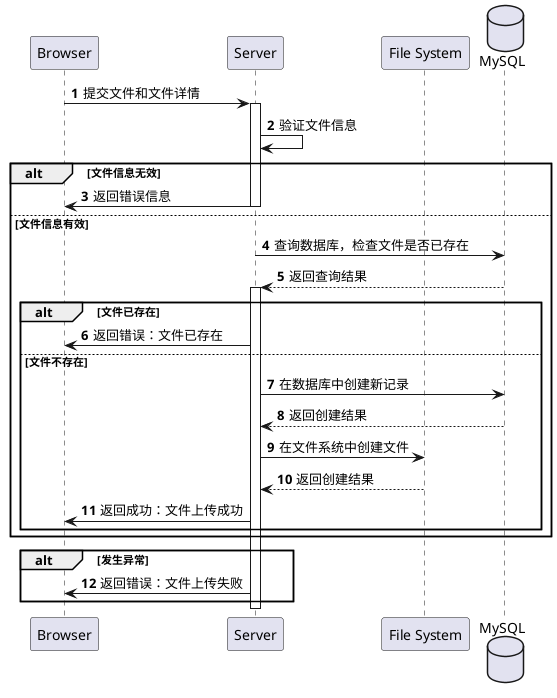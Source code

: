 @startuml
autonumber
participant Browser as C
participant Server as S
participant "File System" as FS
database MySQL as DB


C -> S: 提交文件和文件详情
activate S
S -> S: 验证文件信息
alt 文件信息无效
 S -> C: 返回错误信息
else 文件信息有效
  deactivate S
  S -> DB: 查询数据库，检查文件是否已存在
  DB --> S: 返回查询结果
  activate S
  alt 文件已存在
    S -> C: 返回错误：文件已存在
  else 文件不存在
    S -> DB: 在数据库中创建新记录
    DB --> S: 返回创建结果
    S -> FS: 在文件系统中创建文件
    FS --> S: 返回创建结果
    S -> C: 返回成功：文件上传成功
  end
 end
alt 发生异常
  S -> C: 返回错误：文件上传失败
end
deactivate S
@enduml
